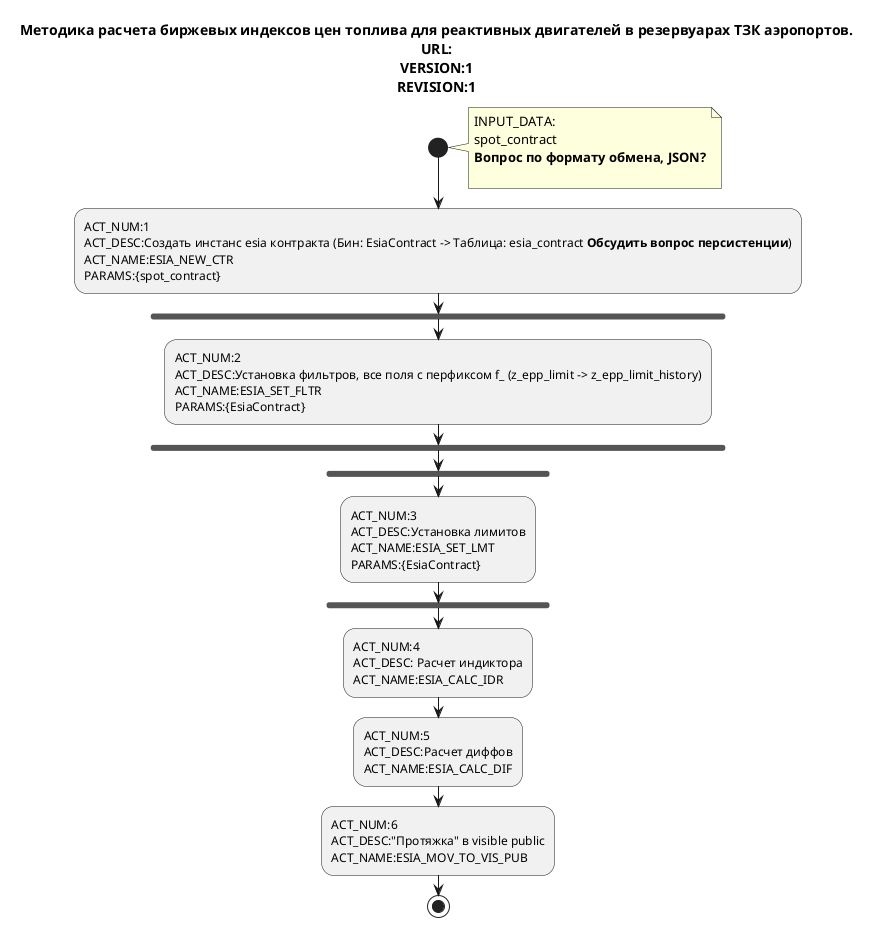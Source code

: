 @startuml
title Методика расчета биржевых индексов цен топлива для реактивных двигателей в резервуарах ТЗК аэропортов.\n URL: \n VERSION:1 \nREVISION:1
start
note right
  INPUT_DATA:
  spot_contract
  **Вопрос по формату обмена, JSON?**
  
end note

:ACT_NUM:1
ACT_DESC:Создать инстанс esia контракта (Бин: EsiaContract -> Таблица: esia_contract **Обсудить вопрос персистенции**)
ACT_NAME:ESIA_NEW_CTR
PARAMS:{spot_contract};
fork
:ACT_NUM:2
ACT_DESC:Установка фильтров, все поля с перфиксом f_ (z_epp_limit -> z_epp_limit_history)
ACT_NAME:ESIA_SET_FLTR
PARAMS:{EsiaContract};
end fork
fork
:ACT_NUM:3
ACT_DESC:Установка лимитов
ACT_NAME:ESIA_SET_LMT
PARAMS:{EsiaContract};
end fork
:ACT_NUM:4
ACT_DESC: Расчет индиктора
ACT_NAME:ESIA_CALC_IDR;

:ACT_NUM:5
ACT_DESC:Расчет диффов
ACT_NAME:ESIA_CALC_DIF;

:ACT_NUM:6
ACT_DESC:"Протяжка" в visible public
ACT_NAME:ESIA_MOV_TO_VIS_PUB;

stop
@enduml